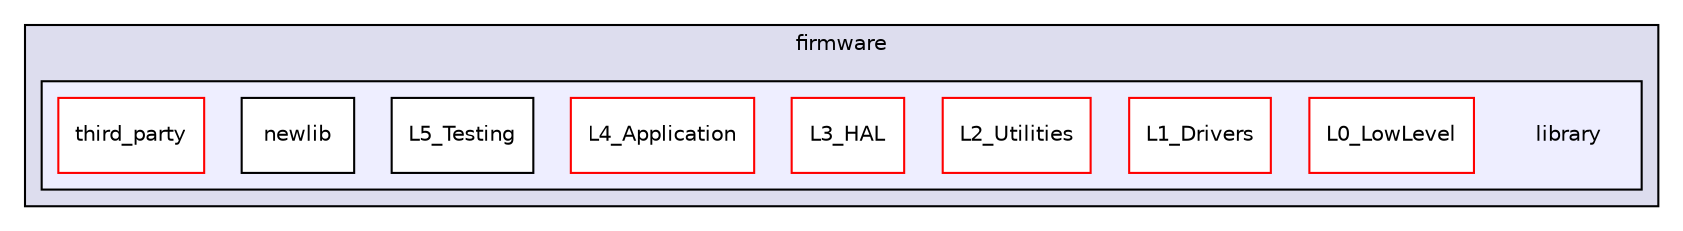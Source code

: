 digraph "/home/travis/build/kammce/SJSU-Dev2/firmware/library" {
  compound=true
  node [ fontsize="10", fontname="Helvetica"];
  edge [ labelfontsize="10", labelfontname="Helvetica"];
  subgraph clusterdir_01d556f76393421b16360bb90a483cb1 {
    graph [ bgcolor="#ddddee", pencolor="black", label="firmware" fontname="Helvetica", fontsize="10", URL="dir_01d556f76393421b16360bb90a483cb1.html"]
  subgraph clusterdir_5bd71e30699729ce4f291488f202cd36 {
    graph [ bgcolor="#eeeeff", pencolor="black", label="" URL="dir_5bd71e30699729ce4f291488f202cd36.html"];
    dir_5bd71e30699729ce4f291488f202cd36 [shape=plaintext label="library"];
    dir_5b07014e5c40d07411105f4fb0a3e5f5 [shape=box label="L0_LowLevel" color="red" fillcolor="white" style="filled" URL="dir_5b07014e5c40d07411105f4fb0a3e5f5.html"];
    dir_69c4750e1922972fe56d4dc605891a38 [shape=box label="L1_Drivers" color="red" fillcolor="white" style="filled" URL="dir_69c4750e1922972fe56d4dc605891a38.html"];
    dir_98ec84a7fde92d99766d54fe33701202 [shape=box label="L2_Utilities" color="red" fillcolor="white" style="filled" URL="dir_98ec84a7fde92d99766d54fe33701202.html"];
    dir_8bff4f56cb90886293117589da6dceda [shape=box label="L3_HAL" color="red" fillcolor="white" style="filled" URL="dir_8bff4f56cb90886293117589da6dceda.html"];
    dir_a9ad8001cf085f9df1317e37e7c5cf0c [shape=box label="L4_Application" color="red" fillcolor="white" style="filled" URL="dir_a9ad8001cf085f9df1317e37e7c5cf0c.html"];
    dir_4c3dec1d5fcdddaa8837fa9deba1cc5f [shape=box label="L5_Testing" color="black" fillcolor="white" style="filled" URL="dir_4c3dec1d5fcdddaa8837fa9deba1cc5f.html"];
    dir_f339966a0ef19474cbb1bdf7c327631f [shape=box label="newlib" color="black" fillcolor="white" style="filled" URL="dir_f339966a0ef19474cbb1bdf7c327631f.html"];
    dir_e09eb42682f400a396ce0cf97b885b03 [shape=box label="third_party" color="red" fillcolor="white" style="filled" URL="dir_e09eb42682f400a396ce0cf97b885b03.html"];
  }
  }
}
